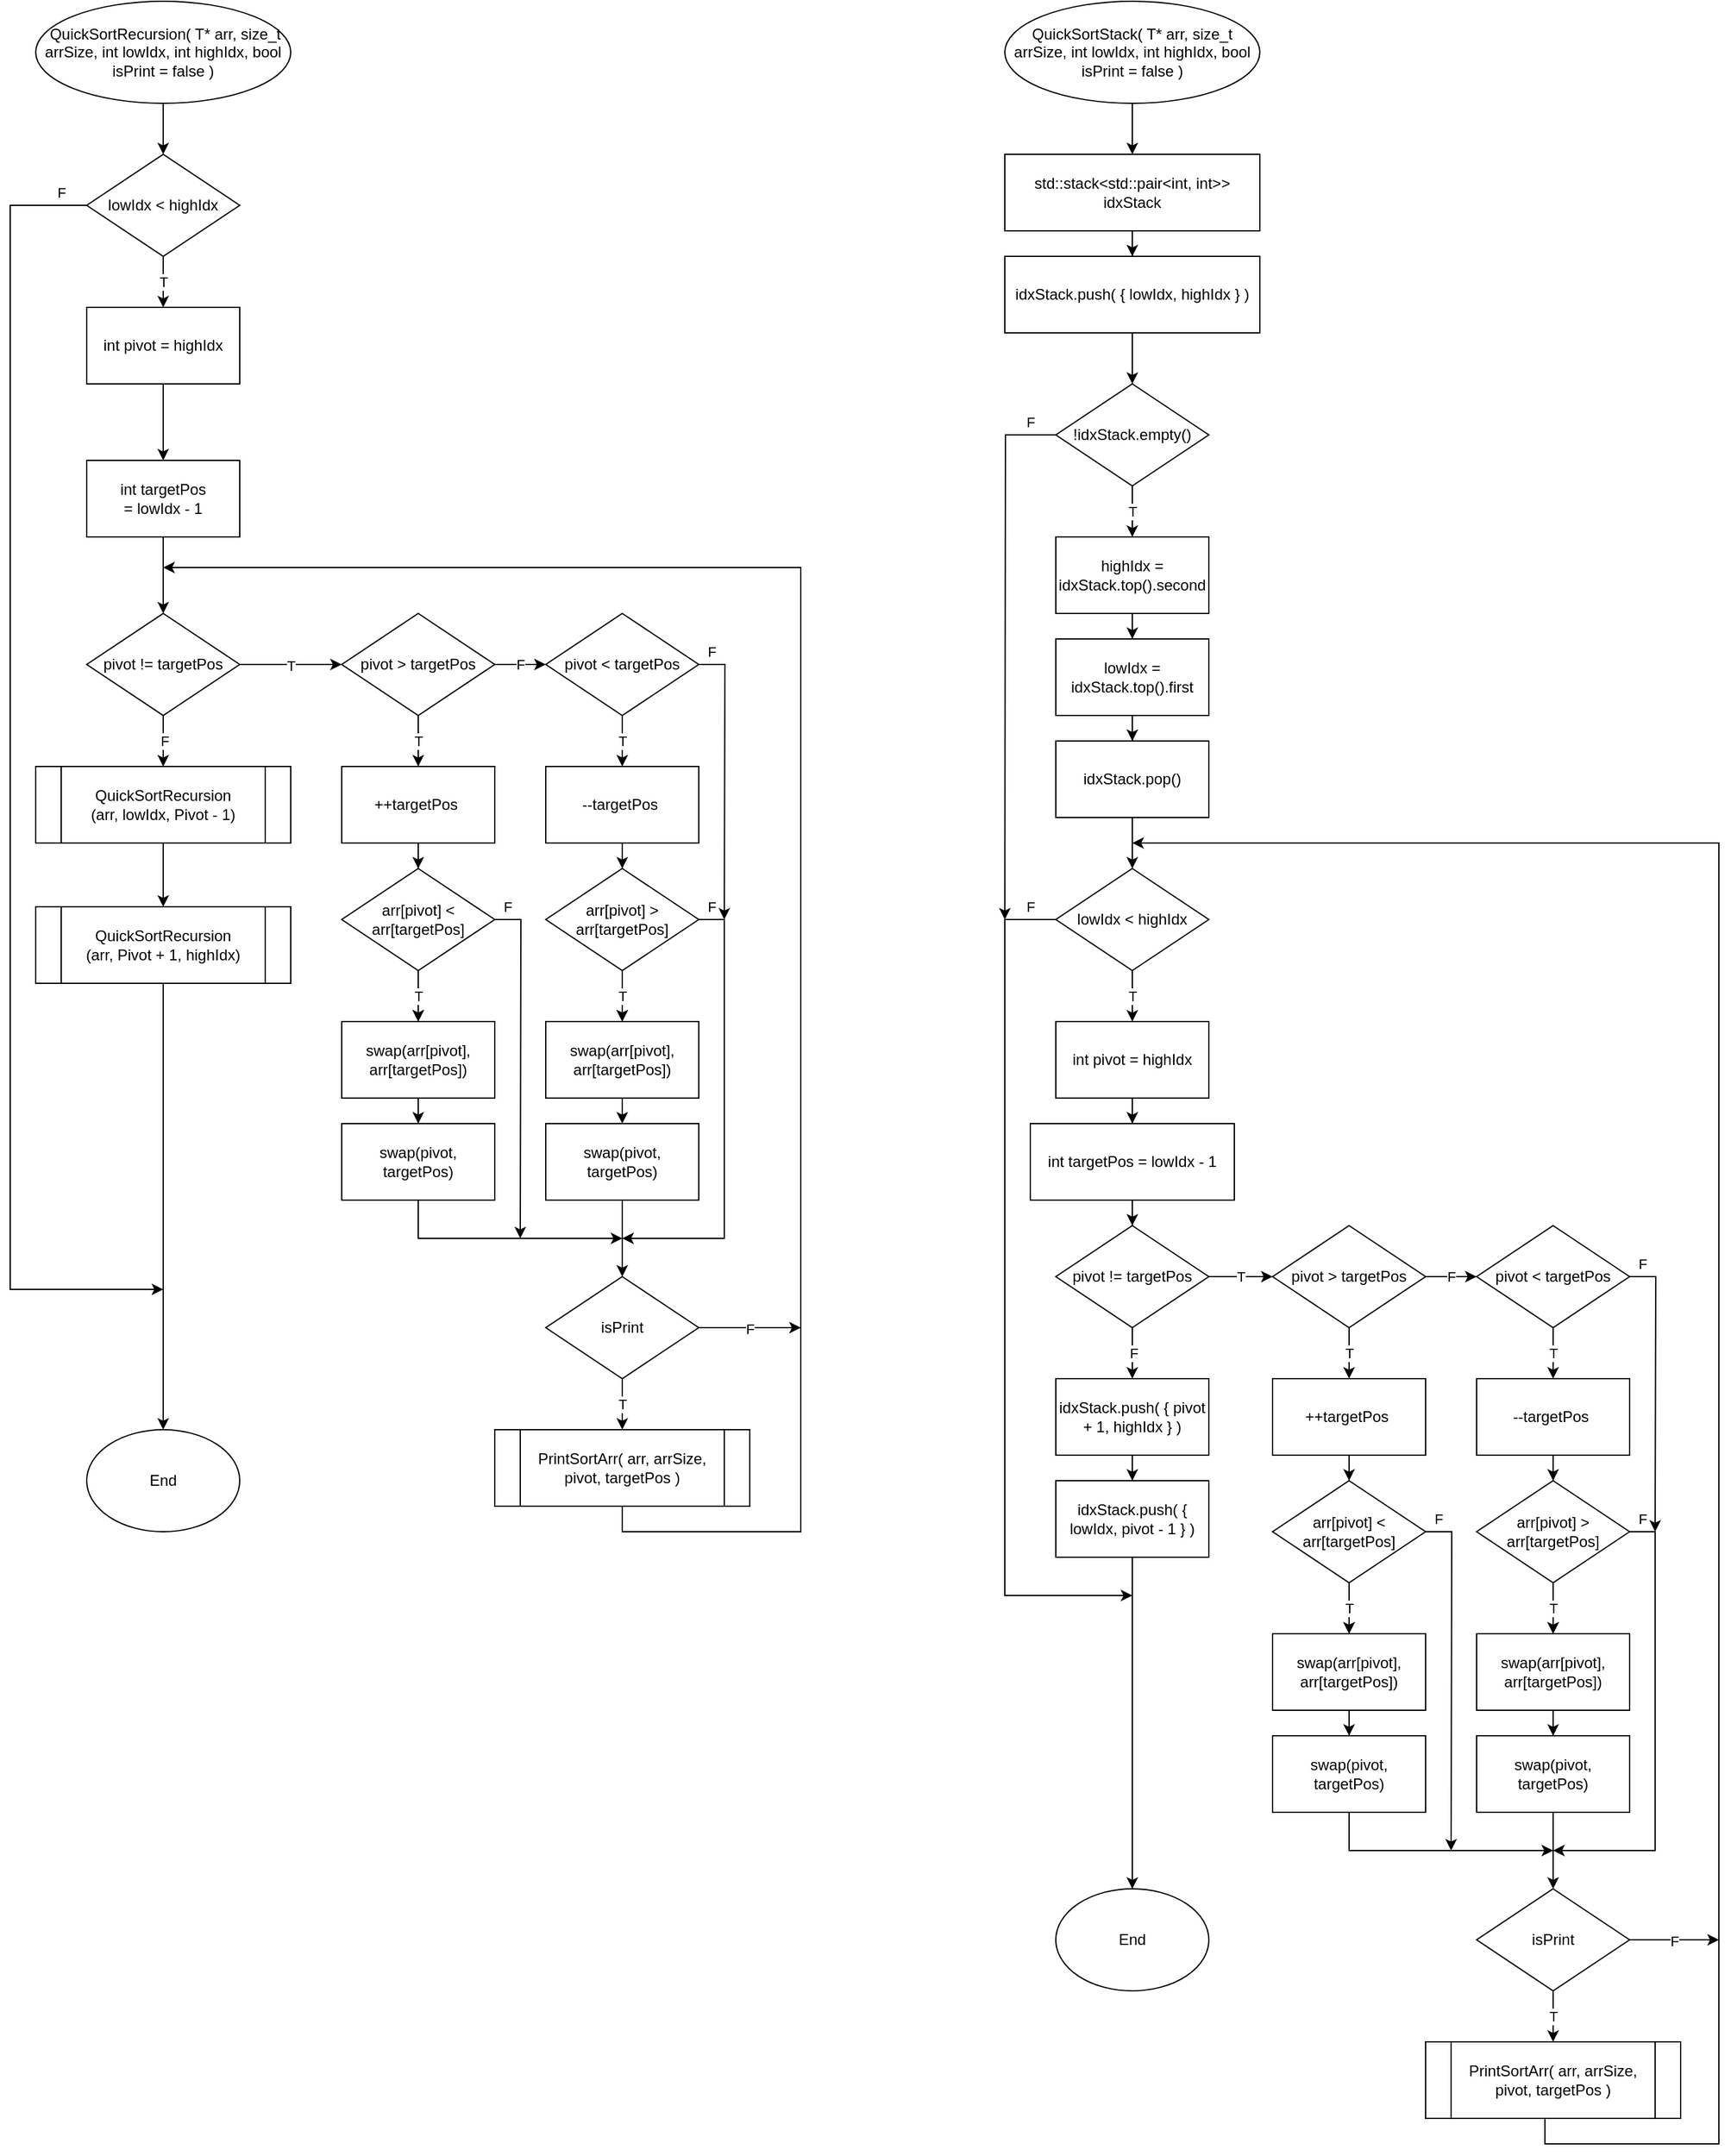 <mxfile version="18.1.3" type="device"><diagram id="tBo4gF3kiWlmcW50dATX" name="페이지-1"><mxGraphModel dx="2946" dy="1750" grid="1" gridSize="10" guides="1" tooltips="1" connect="1" arrows="1" fold="1" page="1" pageScale="1" pageWidth="827" pageHeight="1169" math="0" shadow="0"><root><mxCell id="0"/><mxCell id="1" parent="0"/><mxCell id="lWD76YswF5eXnWPzL9gL-21" value="" style="edgeStyle=orthogonalEdgeStyle;rounded=0;orthogonalLoop=1;jettySize=auto;html=1;" parent="1" source="lWD76YswF5eXnWPzL9gL-19" edge="1"><mxGeometry relative="1" as="geometry"><mxPoint x="140" y="160" as="targetPoint"/></mxGeometry></mxCell><mxCell id="lWD76YswF5eXnWPzL9gL-19" value="&amp;nbsp;QuickSortRecursion( T* arr, size_t arrSize, int lowIdx, int highIdx, bool isPrint = false )" style="ellipse;whiteSpace=wrap;html=1;" parent="1" vertex="1"><mxGeometry x="40" y="40" width="200" height="80" as="geometry"/></mxCell><mxCell id="usmzD1H9XjMVcL1Bf7-O-29" value="T" style="edgeStyle=orthogonalEdgeStyle;rounded=0;orthogonalLoop=1;jettySize=auto;html=1;" edge="1" parent="1" source="usmzD1H9XjMVcL1Bf7-O-1" target="usmzD1H9XjMVcL1Bf7-O-3"><mxGeometry relative="1" as="geometry"/></mxCell><mxCell id="usmzD1H9XjMVcL1Bf7-O-58" value="F" style="edgeStyle=orthogonalEdgeStyle;rounded=0;orthogonalLoop=1;jettySize=auto;html=1;exitX=0;exitY=0.5;exitDx=0;exitDy=0;" edge="1" parent="1" source="usmzD1H9XjMVcL1Bf7-O-1"><mxGeometry x="-0.961" y="-10" relative="1" as="geometry"><mxPoint x="140" y="1050" as="targetPoint"/><Array as="points"><mxPoint x="20" y="200"/><mxPoint x="20" y="1050"/></Array><mxPoint as="offset"/></mxGeometry></mxCell><mxCell id="usmzD1H9XjMVcL1Bf7-O-1" value="lowIdx &amp;lt; highIdx" style="rhombus;whiteSpace=wrap;html=1;" vertex="1" parent="1"><mxGeometry x="80" y="160" width="120" height="80" as="geometry"/></mxCell><mxCell id="usmzD1H9XjMVcL1Bf7-O-2" value="" style="edgeStyle=orthogonalEdgeStyle;rounded=0;orthogonalLoop=1;jettySize=auto;html=1;" edge="1" parent="1" source="usmzD1H9XjMVcL1Bf7-O-3"><mxGeometry relative="1" as="geometry"><mxPoint x="140" y="400" as="targetPoint"/></mxGeometry></mxCell><mxCell id="usmzD1H9XjMVcL1Bf7-O-3" value="int pivot = highIdx" style="rounded=0;whiteSpace=wrap;html=1;" vertex="1" parent="1"><mxGeometry x="80" y="280" width="120" height="60" as="geometry"/></mxCell><mxCell id="usmzD1H9XjMVcL1Bf7-O-4" value="" style="edgeStyle=orthogonalEdgeStyle;rounded=0;orthogonalLoop=1;jettySize=auto;html=1;" edge="1" parent="1" source="usmzD1H9XjMVcL1Bf7-O-5"><mxGeometry relative="1" as="geometry"><mxPoint x="140" y="520" as="targetPoint"/></mxGeometry></mxCell><mxCell id="usmzD1H9XjMVcL1Bf7-O-5" value="int targetPos&lt;br&gt;= lowIdx - 1" style="rounded=0;whiteSpace=wrap;html=1;" vertex="1" parent="1"><mxGeometry x="80" y="400" width="120" height="60" as="geometry"/></mxCell><mxCell id="usmzD1H9XjMVcL1Bf7-O-11" value="F" style="edgeStyle=orthogonalEdgeStyle;rounded=0;orthogonalLoop=1;jettySize=auto;html=1;" edge="1" parent="1" source="usmzD1H9XjMVcL1Bf7-O-13"><mxGeometry relative="1" as="geometry"><mxPoint x="140" y="640" as="targetPoint"/></mxGeometry></mxCell><mxCell id="usmzD1H9XjMVcL1Bf7-O-12" value="T" style="edgeStyle=orthogonalEdgeStyle;rounded=0;orthogonalLoop=1;jettySize=auto;html=1;" edge="1" parent="1" source="usmzD1H9XjMVcL1Bf7-O-13"><mxGeometry relative="1" as="geometry"><mxPoint x="280" y="560" as="targetPoint"/></mxGeometry></mxCell><mxCell id="usmzD1H9XjMVcL1Bf7-O-13" value="pivot != targetPos" style="rhombus;whiteSpace=wrap;html=1;" vertex="1" parent="1"><mxGeometry x="80" y="520" width="120" height="80" as="geometry"/></mxCell><mxCell id="usmzD1H9XjMVcL1Bf7-O-14" value="T" style="edgeStyle=orthogonalEdgeStyle;rounded=0;orthogonalLoop=1;jettySize=auto;html=1;" edge="1" parent="1" source="usmzD1H9XjMVcL1Bf7-O-16" target="usmzD1H9XjMVcL1Bf7-O-18"><mxGeometry relative="1" as="geometry"/></mxCell><mxCell id="usmzD1H9XjMVcL1Bf7-O-15" value="F" style="edgeStyle=orthogonalEdgeStyle;rounded=0;orthogonalLoop=1;jettySize=auto;html=1;" edge="1" parent="1" source="usmzD1H9XjMVcL1Bf7-O-16" target="usmzD1H9XjMVcL1Bf7-O-21"><mxGeometry relative="1" as="geometry"/></mxCell><mxCell id="usmzD1H9XjMVcL1Bf7-O-16" value="pivot &amp;gt; targetPos" style="rhombus;whiteSpace=wrap;html=1;" vertex="1" parent="1"><mxGeometry x="280" y="520" width="120" height="80" as="geometry"/></mxCell><mxCell id="usmzD1H9XjMVcL1Bf7-O-46" value="" style="edgeStyle=orthogonalEdgeStyle;rounded=0;orthogonalLoop=1;jettySize=auto;html=1;" edge="1" parent="1" source="usmzD1H9XjMVcL1Bf7-O-18" target="usmzD1H9XjMVcL1Bf7-O-42"><mxGeometry relative="1" as="geometry"/></mxCell><mxCell id="usmzD1H9XjMVcL1Bf7-O-18" value="++targetPos&amp;nbsp;" style="rounded=0;whiteSpace=wrap;html=1;" vertex="1" parent="1"><mxGeometry x="280" y="640" width="120" height="60" as="geometry"/></mxCell><mxCell id="usmzD1H9XjMVcL1Bf7-O-19" value="T" style="edgeStyle=orthogonalEdgeStyle;rounded=0;orthogonalLoop=1;jettySize=auto;html=1;" edge="1" parent="1" source="usmzD1H9XjMVcL1Bf7-O-21" target="usmzD1H9XjMVcL1Bf7-O-23"><mxGeometry relative="1" as="geometry"/></mxCell><mxCell id="usmzD1H9XjMVcL1Bf7-O-147" value="F" style="edgeStyle=orthogonalEdgeStyle;rounded=0;orthogonalLoop=1;jettySize=auto;html=1;" edge="1" parent="1" source="usmzD1H9XjMVcL1Bf7-O-21"><mxGeometry x="-0.909" y="10" relative="1" as="geometry"><mxPoint x="580" y="760" as="targetPoint"/><mxPoint as="offset"/></mxGeometry></mxCell><mxCell id="usmzD1H9XjMVcL1Bf7-O-21" value="pivot &amp;lt; targetPos" style="rhombus;whiteSpace=wrap;html=1;" vertex="1" parent="1"><mxGeometry x="440" y="520" width="120" height="80" as="geometry"/></mxCell><mxCell id="usmzD1H9XjMVcL1Bf7-O-39" value="" style="edgeStyle=orthogonalEdgeStyle;rounded=0;orthogonalLoop=1;jettySize=auto;html=1;" edge="1" parent="1" source="usmzD1H9XjMVcL1Bf7-O-23" target="usmzD1H9XjMVcL1Bf7-O-32"><mxGeometry relative="1" as="geometry"/></mxCell><mxCell id="usmzD1H9XjMVcL1Bf7-O-23" value="--targetPos&amp;nbsp;" style="rounded=0;whiteSpace=wrap;html=1;" vertex="1" parent="1"><mxGeometry x="440" y="640" width="120" height="60" as="geometry"/></mxCell><mxCell id="usmzD1H9XjMVcL1Bf7-O-30" value="" style="edgeStyle=orthogonalEdgeStyle;rounded=0;orthogonalLoop=1;jettySize=auto;html=1;" edge="1" parent="1" source="usmzD1H9XjMVcL1Bf7-O-32" target="usmzD1H9XjMVcL1Bf7-O-34"><mxGeometry relative="1" as="geometry"/></mxCell><mxCell id="usmzD1H9XjMVcL1Bf7-O-31" value="T" style="edgeStyle=orthogonalEdgeStyle;rounded=0;orthogonalLoop=1;jettySize=auto;html=1;" edge="1" parent="1" source="usmzD1H9XjMVcL1Bf7-O-32" target="usmzD1H9XjMVcL1Bf7-O-34"><mxGeometry relative="1" as="geometry"/></mxCell><mxCell id="usmzD1H9XjMVcL1Bf7-O-51" value="F" style="edgeStyle=orthogonalEdgeStyle;rounded=0;orthogonalLoop=1;jettySize=auto;html=1;exitX=1;exitY=0.5;exitDx=0;exitDy=0;" edge="1" parent="1" source="usmzD1H9XjMVcL1Bf7-O-32"><mxGeometry x="-0.943" y="10" relative="1" as="geometry"><mxPoint x="500" y="1010" as="targetPoint"/><Array as="points"><mxPoint x="580" y="760"/><mxPoint x="580" y="1010"/></Array><mxPoint as="offset"/></mxGeometry></mxCell><mxCell id="usmzD1H9XjMVcL1Bf7-O-32" value="arr[pivot] &amp;gt; arr[targetPos]" style="rhombus;whiteSpace=wrap;html=1;" vertex="1" parent="1"><mxGeometry x="440" y="720" width="120" height="80" as="geometry"/></mxCell><mxCell id="usmzD1H9XjMVcL1Bf7-O-33" value="" style="edgeStyle=orthogonalEdgeStyle;rounded=0;orthogonalLoop=1;jettySize=auto;html=1;" edge="1" parent="1" source="usmzD1H9XjMVcL1Bf7-O-34" target="usmzD1H9XjMVcL1Bf7-O-35"><mxGeometry relative="1" as="geometry"/></mxCell><mxCell id="usmzD1H9XjMVcL1Bf7-O-34" value="swap(arr[pivot], arr[targetPos])" style="rounded=0;whiteSpace=wrap;html=1;" vertex="1" parent="1"><mxGeometry x="440" y="840" width="120" height="60" as="geometry"/></mxCell><mxCell id="usmzD1H9XjMVcL1Bf7-O-48" value="" style="edgeStyle=orthogonalEdgeStyle;rounded=0;orthogonalLoop=1;jettySize=auto;html=1;" edge="1" parent="1" source="usmzD1H9XjMVcL1Bf7-O-35" target="usmzD1H9XjMVcL1Bf7-O-47"><mxGeometry relative="1" as="geometry"/></mxCell><mxCell id="usmzD1H9XjMVcL1Bf7-O-35" value="swap(pivot, targetPos)" style="rounded=0;whiteSpace=wrap;html=1;" vertex="1" parent="1"><mxGeometry x="440" y="920" width="120" height="60" as="geometry"/></mxCell><mxCell id="usmzD1H9XjMVcL1Bf7-O-36" value="" style="edgeStyle=orthogonalEdgeStyle;rounded=0;orthogonalLoop=1;jettySize=auto;html=1;" edge="1" parent="1" source="usmzD1H9XjMVcL1Bf7-O-37" target="usmzD1H9XjMVcL1Bf7-O-38"><mxGeometry relative="1" as="geometry"/></mxCell><mxCell id="usmzD1H9XjMVcL1Bf7-O-37" value="&lt;span style=&quot;&quot;&gt;QuickSortRecursion&lt;br&gt;(arr, lowIdx, Pivot - 1)&lt;br&gt;&lt;/span&gt;" style="shape=process;whiteSpace=wrap;html=1;backgroundOutline=1;" vertex="1" parent="1"><mxGeometry x="40" y="640" width="200" height="60" as="geometry"/></mxCell><mxCell id="usmzD1H9XjMVcL1Bf7-O-57" value="" style="edgeStyle=orthogonalEdgeStyle;rounded=0;orthogonalLoop=1;jettySize=auto;html=1;" edge="1" parent="1" source="usmzD1H9XjMVcL1Bf7-O-38" target="usmzD1H9XjMVcL1Bf7-O-54"><mxGeometry relative="1" as="geometry"/></mxCell><mxCell id="usmzD1H9XjMVcL1Bf7-O-38" value="&lt;span style=&quot;&quot;&gt;QuickSortRecursion&lt;br&gt;(arr, Pivot + 1, highIdx)&lt;br&gt;&lt;/span&gt;" style="shape=process;whiteSpace=wrap;html=1;backgroundOutline=1;" vertex="1" parent="1"><mxGeometry x="40" y="750" width="200" height="60" as="geometry"/></mxCell><mxCell id="usmzD1H9XjMVcL1Bf7-O-40" value="" style="edgeStyle=orthogonalEdgeStyle;rounded=0;orthogonalLoop=1;jettySize=auto;html=1;" edge="1" parent="1" source="usmzD1H9XjMVcL1Bf7-O-42" target="usmzD1H9XjMVcL1Bf7-O-44"><mxGeometry relative="1" as="geometry"/></mxCell><mxCell id="usmzD1H9XjMVcL1Bf7-O-41" value="T" style="edgeStyle=orthogonalEdgeStyle;rounded=0;orthogonalLoop=1;jettySize=auto;html=1;" edge="1" parent="1" source="usmzD1H9XjMVcL1Bf7-O-42" target="usmzD1H9XjMVcL1Bf7-O-44"><mxGeometry relative="1" as="geometry"/></mxCell><mxCell id="usmzD1H9XjMVcL1Bf7-O-50" value="F" style="edgeStyle=orthogonalEdgeStyle;rounded=0;orthogonalLoop=1;jettySize=auto;html=1;" edge="1" parent="1" source="usmzD1H9XjMVcL1Bf7-O-42"><mxGeometry x="-0.926" y="10" relative="1" as="geometry"><mxPoint x="420" y="1010" as="targetPoint"/><mxPoint as="offset"/></mxGeometry></mxCell><mxCell id="usmzD1H9XjMVcL1Bf7-O-42" value="arr[pivot] &amp;lt; arr[targetPos]" style="rhombus;whiteSpace=wrap;html=1;" vertex="1" parent="1"><mxGeometry x="280" y="720" width="120" height="80" as="geometry"/></mxCell><mxCell id="usmzD1H9XjMVcL1Bf7-O-43" value="" style="edgeStyle=orthogonalEdgeStyle;rounded=0;orthogonalLoop=1;jettySize=auto;html=1;" edge="1" parent="1" source="usmzD1H9XjMVcL1Bf7-O-44" target="usmzD1H9XjMVcL1Bf7-O-45"><mxGeometry relative="1" as="geometry"/></mxCell><mxCell id="usmzD1H9XjMVcL1Bf7-O-44" value="swap(arr[pivot], arr[targetPos])" style="rounded=0;whiteSpace=wrap;html=1;" vertex="1" parent="1"><mxGeometry x="280" y="840" width="120" height="60" as="geometry"/></mxCell><mxCell id="usmzD1H9XjMVcL1Bf7-O-49" style="edgeStyle=orthogonalEdgeStyle;rounded=0;orthogonalLoop=1;jettySize=auto;html=1;" edge="1" parent="1" source="usmzD1H9XjMVcL1Bf7-O-45"><mxGeometry relative="1" as="geometry"><mxPoint x="500" y="1010" as="targetPoint"/><Array as="points"><mxPoint x="340" y="1010"/></Array></mxGeometry></mxCell><mxCell id="usmzD1H9XjMVcL1Bf7-O-45" value="swap(pivot, targetPos)" style="rounded=0;whiteSpace=wrap;html=1;" vertex="1" parent="1"><mxGeometry x="280" y="920" width="120" height="60" as="geometry"/></mxCell><mxCell id="usmzD1H9XjMVcL1Bf7-O-53" value="T" style="edgeStyle=orthogonalEdgeStyle;rounded=0;orthogonalLoop=1;jettySize=auto;html=1;" edge="1" parent="1" source="usmzD1H9XjMVcL1Bf7-O-47" target="usmzD1H9XjMVcL1Bf7-O-52"><mxGeometry relative="1" as="geometry"/></mxCell><mxCell id="usmzD1H9XjMVcL1Bf7-O-145" value="F" style="edgeStyle=orthogonalEdgeStyle;rounded=0;orthogonalLoop=1;jettySize=auto;html=1;" edge="1" parent="1" source="usmzD1H9XjMVcL1Bf7-O-47"><mxGeometry relative="1" as="geometry"><mxPoint x="640" y="1080" as="targetPoint"/></mxGeometry></mxCell><mxCell id="usmzD1H9XjMVcL1Bf7-O-47" value="isPrint" style="rhombus;whiteSpace=wrap;html=1;" vertex="1" parent="1"><mxGeometry x="440" y="1040" width="120" height="80" as="geometry"/></mxCell><mxCell id="usmzD1H9XjMVcL1Bf7-O-55" style="edgeStyle=orthogonalEdgeStyle;rounded=0;orthogonalLoop=1;jettySize=auto;html=1;exitX=0.5;exitY=1;exitDx=0;exitDy=0;" edge="1" parent="1" source="usmzD1H9XjMVcL1Bf7-O-52"><mxGeometry relative="1" as="geometry"><mxPoint x="140" y="484" as="targetPoint"/><Array as="points"><mxPoint x="500" y="1240"/><mxPoint x="640" y="1240"/><mxPoint x="640" y="484"/></Array></mxGeometry></mxCell><mxCell id="usmzD1H9XjMVcL1Bf7-O-52" value="PrintSortArr( arr, arrSize, pivot, targetPos )" style="shape=process;whiteSpace=wrap;html=1;backgroundOutline=1;" vertex="1" parent="1"><mxGeometry x="400" y="1160" width="200" height="60" as="geometry"/></mxCell><mxCell id="usmzD1H9XjMVcL1Bf7-O-54" value="End" style="ellipse;whiteSpace=wrap;html=1;" vertex="1" parent="1"><mxGeometry x="80" y="1160" width="120" height="80" as="geometry"/></mxCell><mxCell id="usmzD1H9XjMVcL1Bf7-O-61" value="" style="edgeStyle=orthogonalEdgeStyle;rounded=0;orthogonalLoop=1;jettySize=auto;html=1;" edge="1" parent="1" source="usmzD1H9XjMVcL1Bf7-O-59" target="usmzD1H9XjMVcL1Bf7-O-60"><mxGeometry relative="1" as="geometry"/></mxCell><mxCell id="usmzD1H9XjMVcL1Bf7-O-59" value="QuickSortStack( T* arr, size_t arrSize, int lowIdx, int highIdx, bool isPrint = false )" style="ellipse;whiteSpace=wrap;html=1;" vertex="1" parent="1"><mxGeometry x="800" y="40" width="200" height="80" as="geometry"/></mxCell><mxCell id="usmzD1H9XjMVcL1Bf7-O-63" value="" style="edgeStyle=orthogonalEdgeStyle;rounded=0;orthogonalLoop=1;jettySize=auto;html=1;" edge="1" parent="1" source="usmzD1H9XjMVcL1Bf7-O-60" target="usmzD1H9XjMVcL1Bf7-O-62"><mxGeometry relative="1" as="geometry"/></mxCell><mxCell id="usmzD1H9XjMVcL1Bf7-O-60" value="std::stack&amp;lt;std::pair&amp;lt;int, int&amp;gt;&amp;gt; idxStack" style="rounded=0;whiteSpace=wrap;html=1;" vertex="1" parent="1"><mxGeometry x="800" y="160" width="200" height="60" as="geometry"/></mxCell><mxCell id="usmzD1H9XjMVcL1Bf7-O-65" value="" style="edgeStyle=orthogonalEdgeStyle;rounded=0;orthogonalLoop=1;jettySize=auto;html=1;" edge="1" parent="1" source="usmzD1H9XjMVcL1Bf7-O-62" target="usmzD1H9XjMVcL1Bf7-O-64"><mxGeometry relative="1" as="geometry"/></mxCell><mxCell id="usmzD1H9XjMVcL1Bf7-O-62" value="idxStack.push( { lowIdx, highIdx } )" style="rounded=0;whiteSpace=wrap;html=1;" vertex="1" parent="1"><mxGeometry x="800" y="240" width="200" height="60" as="geometry"/></mxCell><mxCell id="usmzD1H9XjMVcL1Bf7-O-67" value="T" style="edgeStyle=orthogonalEdgeStyle;rounded=0;orthogonalLoop=1;jettySize=auto;html=1;" edge="1" parent="1" source="usmzD1H9XjMVcL1Bf7-O-64" target="usmzD1H9XjMVcL1Bf7-O-66"><mxGeometry relative="1" as="geometry"/></mxCell><mxCell id="usmzD1H9XjMVcL1Bf7-O-161" value="F" style="edgeStyle=orthogonalEdgeStyle;rounded=0;orthogonalLoop=1;jettySize=auto;html=1;" edge="1" parent="1" source="usmzD1H9XjMVcL1Bf7-O-64"><mxGeometry x="-0.905" y="-10" relative="1" as="geometry"><mxPoint x="800" y="760" as="targetPoint"/><mxPoint as="offset"/></mxGeometry></mxCell><mxCell id="usmzD1H9XjMVcL1Bf7-O-64" value="!idxStack.empty()" style="rhombus;whiteSpace=wrap;html=1;" vertex="1" parent="1"><mxGeometry x="840" y="340" width="120" height="80" as="geometry"/></mxCell><mxCell id="usmzD1H9XjMVcL1Bf7-O-69" value="" style="edgeStyle=orthogonalEdgeStyle;rounded=0;orthogonalLoop=1;jettySize=auto;html=1;" edge="1" parent="1" source="usmzD1H9XjMVcL1Bf7-O-66" target="usmzD1H9XjMVcL1Bf7-O-68"><mxGeometry relative="1" as="geometry"/></mxCell><mxCell id="usmzD1H9XjMVcL1Bf7-O-66" value="highIdx = idxStack.top().second" style="rounded=0;whiteSpace=wrap;html=1;" vertex="1" parent="1"><mxGeometry x="840" y="460" width="120" height="60" as="geometry"/></mxCell><mxCell id="usmzD1H9XjMVcL1Bf7-O-157" value="" style="edgeStyle=orthogonalEdgeStyle;rounded=0;orthogonalLoop=1;jettySize=auto;html=1;" edge="1" parent="1" source="usmzD1H9XjMVcL1Bf7-O-68" target="usmzD1H9XjMVcL1Bf7-O-75"><mxGeometry relative="1" as="geometry"/></mxCell><mxCell id="usmzD1H9XjMVcL1Bf7-O-68" value="&lt;span style=&quot;&quot;&gt;&#9;&#9;&lt;/span&gt;lowIdx = idxStack.top().first" style="rounded=0;whiteSpace=wrap;html=1;" vertex="1" parent="1"><mxGeometry x="840" y="540" width="120" height="60" as="geometry"/></mxCell><mxCell id="usmzD1H9XjMVcL1Bf7-O-78" value="" style="edgeStyle=orthogonalEdgeStyle;rounded=0;orthogonalLoop=1;jettySize=auto;html=1;" edge="1" parent="1" source="usmzD1H9XjMVcL1Bf7-O-75" target="usmzD1H9XjMVcL1Bf7-O-77"><mxGeometry relative="1" as="geometry"/></mxCell><mxCell id="usmzD1H9XjMVcL1Bf7-O-75" value="&lt;span style=&quot;&quot;&gt;&#9;&#9;&lt;/span&gt;idxStack.pop()" style="rounded=0;whiteSpace=wrap;html=1;" vertex="1" parent="1"><mxGeometry x="840" y="620" width="120" height="60" as="geometry"/></mxCell><mxCell id="usmzD1H9XjMVcL1Bf7-O-151" value="F" style="edgeStyle=orthogonalEdgeStyle;rounded=0;orthogonalLoop=1;jettySize=auto;html=1;exitX=0;exitY=0.5;exitDx=0;exitDy=0;" edge="1" parent="1" source="usmzD1H9XjMVcL1Bf7-O-77"><mxGeometry x="-0.94" y="-10" relative="1" as="geometry"><mxPoint x="900" y="1290" as="targetPoint"/><Array as="points"><mxPoint x="800" y="760"/><mxPoint x="800" y="1290"/></Array><mxPoint as="offset"/></mxGeometry></mxCell><mxCell id="usmzD1H9XjMVcL1Bf7-O-158" value="T" style="edgeStyle=orthogonalEdgeStyle;rounded=0;orthogonalLoop=1;jettySize=auto;html=1;" edge="1" parent="1" source="usmzD1H9XjMVcL1Bf7-O-77" target="usmzD1H9XjMVcL1Bf7-O-154"><mxGeometry relative="1" as="geometry"/></mxCell><mxCell id="usmzD1H9XjMVcL1Bf7-O-77" value="lowIdx &amp;lt; highIdx" style="rhombus;whiteSpace=wrap;html=1;" vertex="1" parent="1"><mxGeometry x="840" y="720" width="120" height="80" as="geometry"/></mxCell><mxCell id="usmzD1H9XjMVcL1Bf7-O-83" value="F" style="edgeStyle=orthogonalEdgeStyle;rounded=0;orthogonalLoop=1;jettySize=auto;html=1;" edge="1" parent="1" source="usmzD1H9XjMVcL1Bf7-O-80"><mxGeometry relative="1" as="geometry"><mxPoint x="900" y="1120" as="targetPoint"/></mxGeometry></mxCell><mxCell id="usmzD1H9XjMVcL1Bf7-O-140" value="T" style="edgeStyle=orthogonalEdgeStyle;rounded=0;orthogonalLoop=1;jettySize=auto;html=1;" edge="1" parent="1" source="usmzD1H9XjMVcL1Bf7-O-80" target="usmzD1H9XjMVcL1Bf7-O-114"><mxGeometry relative="1" as="geometry"/></mxCell><mxCell id="usmzD1H9XjMVcL1Bf7-O-80" value="pivot != targetPos" style="rhombus;whiteSpace=wrap;html=1;" vertex="1" parent="1"><mxGeometry x="840" y="1000" width="120" height="80" as="geometry"/></mxCell><mxCell id="usmzD1H9XjMVcL1Bf7-O-112" value="T" style="edgeStyle=orthogonalEdgeStyle;rounded=0;orthogonalLoop=1;jettySize=auto;html=1;" edge="1" parent="1" source="usmzD1H9XjMVcL1Bf7-O-114" target="usmzD1H9XjMVcL1Bf7-O-116"><mxGeometry relative="1" as="geometry"/></mxCell><mxCell id="usmzD1H9XjMVcL1Bf7-O-113" value="F" style="edgeStyle=orthogonalEdgeStyle;rounded=0;orthogonalLoop=1;jettySize=auto;html=1;" edge="1" parent="1" source="usmzD1H9XjMVcL1Bf7-O-114" target="usmzD1H9XjMVcL1Bf7-O-118"><mxGeometry relative="1" as="geometry"/></mxCell><mxCell id="usmzD1H9XjMVcL1Bf7-O-114" value="pivot &amp;gt; targetPos" style="rhombus;whiteSpace=wrap;html=1;" vertex="1" parent="1"><mxGeometry x="1010" y="1000" width="120" height="80" as="geometry"/></mxCell><mxCell id="usmzD1H9XjMVcL1Bf7-O-115" value="" style="edgeStyle=orthogonalEdgeStyle;rounded=0;orthogonalLoop=1;jettySize=auto;html=1;" edge="1" parent="1" source="usmzD1H9XjMVcL1Bf7-O-116" target="usmzD1H9XjMVcL1Bf7-O-132"><mxGeometry relative="1" as="geometry"/></mxCell><mxCell id="usmzD1H9XjMVcL1Bf7-O-116" value="++targetPos&amp;nbsp;" style="rounded=0;whiteSpace=wrap;html=1;" vertex="1" parent="1"><mxGeometry x="1010" y="1120" width="120" height="60" as="geometry"/></mxCell><mxCell id="usmzD1H9XjMVcL1Bf7-O-117" value="T" style="edgeStyle=orthogonalEdgeStyle;rounded=0;orthogonalLoop=1;jettySize=auto;html=1;" edge="1" parent="1" source="usmzD1H9XjMVcL1Bf7-O-118" target="usmzD1H9XjMVcL1Bf7-O-120"><mxGeometry relative="1" as="geometry"/></mxCell><mxCell id="usmzD1H9XjMVcL1Bf7-O-148" value="F" style="edgeStyle=orthogonalEdgeStyle;rounded=0;orthogonalLoop=1;jettySize=auto;html=1;" edge="1" parent="1" source="usmzD1H9XjMVcL1Bf7-O-118"><mxGeometry x="-0.909" y="10" relative="1" as="geometry"><mxPoint x="1310" y="1240" as="targetPoint"/><mxPoint as="offset"/></mxGeometry></mxCell><mxCell id="usmzD1H9XjMVcL1Bf7-O-118" value="pivot &amp;lt; targetPos" style="rhombus;whiteSpace=wrap;html=1;" vertex="1" parent="1"><mxGeometry x="1170" y="1000" width="120" height="80" as="geometry"/></mxCell><mxCell id="usmzD1H9XjMVcL1Bf7-O-119" value="" style="edgeStyle=orthogonalEdgeStyle;rounded=0;orthogonalLoop=1;jettySize=auto;html=1;" edge="1" parent="1" source="usmzD1H9XjMVcL1Bf7-O-120" target="usmzD1H9XjMVcL1Bf7-O-124"><mxGeometry relative="1" as="geometry"/></mxCell><mxCell id="usmzD1H9XjMVcL1Bf7-O-120" value="--targetPos&amp;nbsp;" style="rounded=0;whiteSpace=wrap;html=1;" vertex="1" parent="1"><mxGeometry x="1170" y="1120" width="120" height="60" as="geometry"/></mxCell><mxCell id="usmzD1H9XjMVcL1Bf7-O-121" value="" style="edgeStyle=orthogonalEdgeStyle;rounded=0;orthogonalLoop=1;jettySize=auto;html=1;" edge="1" parent="1" source="usmzD1H9XjMVcL1Bf7-O-124" target="usmzD1H9XjMVcL1Bf7-O-126"><mxGeometry relative="1" as="geometry"/></mxCell><mxCell id="usmzD1H9XjMVcL1Bf7-O-122" value="T" style="edgeStyle=orthogonalEdgeStyle;rounded=0;orthogonalLoop=1;jettySize=auto;html=1;" edge="1" parent="1" source="usmzD1H9XjMVcL1Bf7-O-124" target="usmzD1H9XjMVcL1Bf7-O-126"><mxGeometry relative="1" as="geometry"/></mxCell><mxCell id="usmzD1H9XjMVcL1Bf7-O-123" value="F" style="edgeStyle=orthogonalEdgeStyle;rounded=0;orthogonalLoop=1;jettySize=auto;html=1;exitX=1;exitY=0.5;exitDx=0;exitDy=0;" edge="1" parent="1" source="usmzD1H9XjMVcL1Bf7-O-124"><mxGeometry x="-0.943" y="10" relative="1" as="geometry"><mxPoint x="1230" y="1490" as="targetPoint"/><Array as="points"><mxPoint x="1310" y="1240"/><mxPoint x="1310" y="1490"/></Array><mxPoint as="offset"/></mxGeometry></mxCell><mxCell id="usmzD1H9XjMVcL1Bf7-O-124" value="arr[pivot] &amp;gt; arr[targetPos]" style="rhombus;whiteSpace=wrap;html=1;" vertex="1" parent="1"><mxGeometry x="1170" y="1200" width="120" height="80" as="geometry"/></mxCell><mxCell id="usmzD1H9XjMVcL1Bf7-O-125" value="" style="edgeStyle=orthogonalEdgeStyle;rounded=0;orthogonalLoop=1;jettySize=auto;html=1;" edge="1" parent="1" source="usmzD1H9XjMVcL1Bf7-O-126" target="usmzD1H9XjMVcL1Bf7-O-128"><mxGeometry relative="1" as="geometry"/></mxCell><mxCell id="usmzD1H9XjMVcL1Bf7-O-126" value="swap(arr[pivot], arr[targetPos])" style="rounded=0;whiteSpace=wrap;html=1;" vertex="1" parent="1"><mxGeometry x="1170" y="1320" width="120" height="60" as="geometry"/></mxCell><mxCell id="usmzD1H9XjMVcL1Bf7-O-127" value="" style="edgeStyle=orthogonalEdgeStyle;rounded=0;orthogonalLoop=1;jettySize=auto;html=1;" edge="1" parent="1" source="usmzD1H9XjMVcL1Bf7-O-128" target="usmzD1H9XjMVcL1Bf7-O-138"><mxGeometry relative="1" as="geometry"/></mxCell><mxCell id="usmzD1H9XjMVcL1Bf7-O-128" value="swap(pivot, targetPos)" style="rounded=0;whiteSpace=wrap;html=1;" vertex="1" parent="1"><mxGeometry x="1170" y="1400" width="120" height="60" as="geometry"/></mxCell><mxCell id="usmzD1H9XjMVcL1Bf7-O-129" value="" style="edgeStyle=orthogonalEdgeStyle;rounded=0;orthogonalLoop=1;jettySize=auto;html=1;" edge="1" parent="1" source="usmzD1H9XjMVcL1Bf7-O-132" target="usmzD1H9XjMVcL1Bf7-O-134"><mxGeometry relative="1" as="geometry"/></mxCell><mxCell id="usmzD1H9XjMVcL1Bf7-O-130" value="T" style="edgeStyle=orthogonalEdgeStyle;rounded=0;orthogonalLoop=1;jettySize=auto;html=1;" edge="1" parent="1" source="usmzD1H9XjMVcL1Bf7-O-132" target="usmzD1H9XjMVcL1Bf7-O-134"><mxGeometry relative="1" as="geometry"/></mxCell><mxCell id="usmzD1H9XjMVcL1Bf7-O-131" value="F" style="edgeStyle=orthogonalEdgeStyle;rounded=0;orthogonalLoop=1;jettySize=auto;html=1;" edge="1" parent="1" source="usmzD1H9XjMVcL1Bf7-O-132"><mxGeometry x="-0.926" y="10" relative="1" as="geometry"><mxPoint x="1150" y="1490" as="targetPoint"/><mxPoint as="offset"/></mxGeometry></mxCell><mxCell id="usmzD1H9XjMVcL1Bf7-O-132" value="arr[pivot] &amp;lt; arr[targetPos]" style="rhombus;whiteSpace=wrap;html=1;" vertex="1" parent="1"><mxGeometry x="1010" y="1200" width="120" height="80" as="geometry"/></mxCell><mxCell id="usmzD1H9XjMVcL1Bf7-O-133" value="" style="edgeStyle=orthogonalEdgeStyle;rounded=0;orthogonalLoop=1;jettySize=auto;html=1;" edge="1" parent="1" source="usmzD1H9XjMVcL1Bf7-O-134" target="usmzD1H9XjMVcL1Bf7-O-136"><mxGeometry relative="1" as="geometry"/></mxCell><mxCell id="usmzD1H9XjMVcL1Bf7-O-134" value="swap(arr[pivot], arr[targetPos])" style="rounded=0;whiteSpace=wrap;html=1;" vertex="1" parent="1"><mxGeometry x="1010" y="1320" width="120" height="60" as="geometry"/></mxCell><mxCell id="usmzD1H9XjMVcL1Bf7-O-135" style="edgeStyle=orthogonalEdgeStyle;rounded=0;orthogonalLoop=1;jettySize=auto;html=1;" edge="1" parent="1" source="usmzD1H9XjMVcL1Bf7-O-136"><mxGeometry relative="1" as="geometry"><mxPoint x="1230" y="1490" as="targetPoint"/><Array as="points"><mxPoint x="1070" y="1490"/></Array></mxGeometry></mxCell><mxCell id="usmzD1H9XjMVcL1Bf7-O-136" value="swap(pivot, targetPos)" style="rounded=0;whiteSpace=wrap;html=1;" vertex="1" parent="1"><mxGeometry x="1010" y="1400" width="120" height="60" as="geometry"/></mxCell><mxCell id="usmzD1H9XjMVcL1Bf7-O-137" value="T" style="edgeStyle=orthogonalEdgeStyle;rounded=0;orthogonalLoop=1;jettySize=auto;html=1;" edge="1" parent="1" source="usmzD1H9XjMVcL1Bf7-O-138" target="usmzD1H9XjMVcL1Bf7-O-139"><mxGeometry relative="1" as="geometry"/></mxCell><mxCell id="usmzD1H9XjMVcL1Bf7-O-146" value="F" style="edgeStyle=orthogonalEdgeStyle;rounded=0;orthogonalLoop=1;jettySize=auto;html=1;" edge="1" parent="1" source="usmzD1H9XjMVcL1Bf7-O-138"><mxGeometry relative="1" as="geometry"><mxPoint x="1360" y="1560" as="targetPoint"/></mxGeometry></mxCell><mxCell id="usmzD1H9XjMVcL1Bf7-O-138" value="isPrint" style="rhombus;whiteSpace=wrap;html=1;" vertex="1" parent="1"><mxGeometry x="1170" y="1520" width="120" height="80" as="geometry"/></mxCell><mxCell id="usmzD1H9XjMVcL1Bf7-O-144" style="edgeStyle=orthogonalEdgeStyle;rounded=0;orthogonalLoop=1;jettySize=auto;html=1;exitX=0.468;exitY=1.011;exitDx=0;exitDy=0;exitPerimeter=0;" edge="1" parent="1" source="usmzD1H9XjMVcL1Bf7-O-139"><mxGeometry relative="1" as="geometry"><mxPoint x="900" y="700" as="targetPoint"/><Array as="points"><mxPoint x="1224" y="1720"/><mxPoint x="1360" y="1720"/><mxPoint x="1360" y="700"/></Array></mxGeometry></mxCell><mxCell id="usmzD1H9XjMVcL1Bf7-O-139" value="PrintSortArr( arr, arrSize, pivot, targetPos )" style="shape=process;whiteSpace=wrap;html=1;backgroundOutline=1;" vertex="1" parent="1"><mxGeometry x="1130" y="1640" width="200" height="60" as="geometry"/></mxCell><mxCell id="usmzD1H9XjMVcL1Bf7-O-143" value="" style="edgeStyle=orthogonalEdgeStyle;rounded=0;orthogonalLoop=1;jettySize=auto;html=1;" edge="1" parent="1" source="usmzD1H9XjMVcL1Bf7-O-141" target="usmzD1H9XjMVcL1Bf7-O-142"><mxGeometry relative="1" as="geometry"/></mxCell><mxCell id="usmzD1H9XjMVcL1Bf7-O-141" value="idxStack.push( { pivot + 1, highIdx } )" style="rounded=0;whiteSpace=wrap;html=1;" vertex="1" parent="1"><mxGeometry x="840" y="1120" width="120" height="60" as="geometry"/></mxCell><mxCell id="usmzD1H9XjMVcL1Bf7-O-150" value="" style="edgeStyle=orthogonalEdgeStyle;rounded=0;orthogonalLoop=1;jettySize=auto;html=1;" edge="1" parent="1" source="usmzD1H9XjMVcL1Bf7-O-142" target="usmzD1H9XjMVcL1Bf7-O-149"><mxGeometry relative="1" as="geometry"/></mxCell><mxCell id="usmzD1H9XjMVcL1Bf7-O-142" value="idxStack.push( { lowIdx, pivot - 1 } )" style="rounded=0;whiteSpace=wrap;html=1;" vertex="1" parent="1"><mxGeometry x="840" y="1200" width="120" height="60" as="geometry"/></mxCell><mxCell id="usmzD1H9XjMVcL1Bf7-O-149" value="End" style="ellipse;whiteSpace=wrap;html=1;" vertex="1" parent="1"><mxGeometry x="840" y="1520" width="120" height="80" as="geometry"/></mxCell><mxCell id="usmzD1H9XjMVcL1Bf7-O-153" value="" style="edgeStyle=orthogonalEdgeStyle;rounded=0;orthogonalLoop=1;jettySize=auto;html=1;" edge="1" parent="1" source="usmzD1H9XjMVcL1Bf7-O-154" target="usmzD1H9XjMVcL1Bf7-O-155"><mxGeometry relative="1" as="geometry"/></mxCell><mxCell id="usmzD1H9XjMVcL1Bf7-O-154" value="&lt;span style=&quot;&quot;&gt;&#9;&#9;&lt;/span&gt;int pivot = highIdx" style="rounded=0;whiteSpace=wrap;html=1;" vertex="1" parent="1"><mxGeometry x="840" y="840" width="120" height="60" as="geometry"/></mxCell><mxCell id="usmzD1H9XjMVcL1Bf7-O-159" value="" style="edgeStyle=orthogonalEdgeStyle;rounded=0;orthogonalLoop=1;jettySize=auto;html=1;" edge="1" parent="1" source="usmzD1H9XjMVcL1Bf7-O-155" target="usmzD1H9XjMVcL1Bf7-O-80"><mxGeometry relative="1" as="geometry"/></mxCell><mxCell id="usmzD1H9XjMVcL1Bf7-O-155" value="&lt;span style=&quot;&quot;&gt;&#9;&#9;&lt;/span&gt;int targetPos = lowIdx - 1" style="rounded=0;whiteSpace=wrap;html=1;" vertex="1" parent="1"><mxGeometry x="820" y="920" width="160" height="60" as="geometry"/></mxCell></root></mxGraphModel></diagram></mxfile>